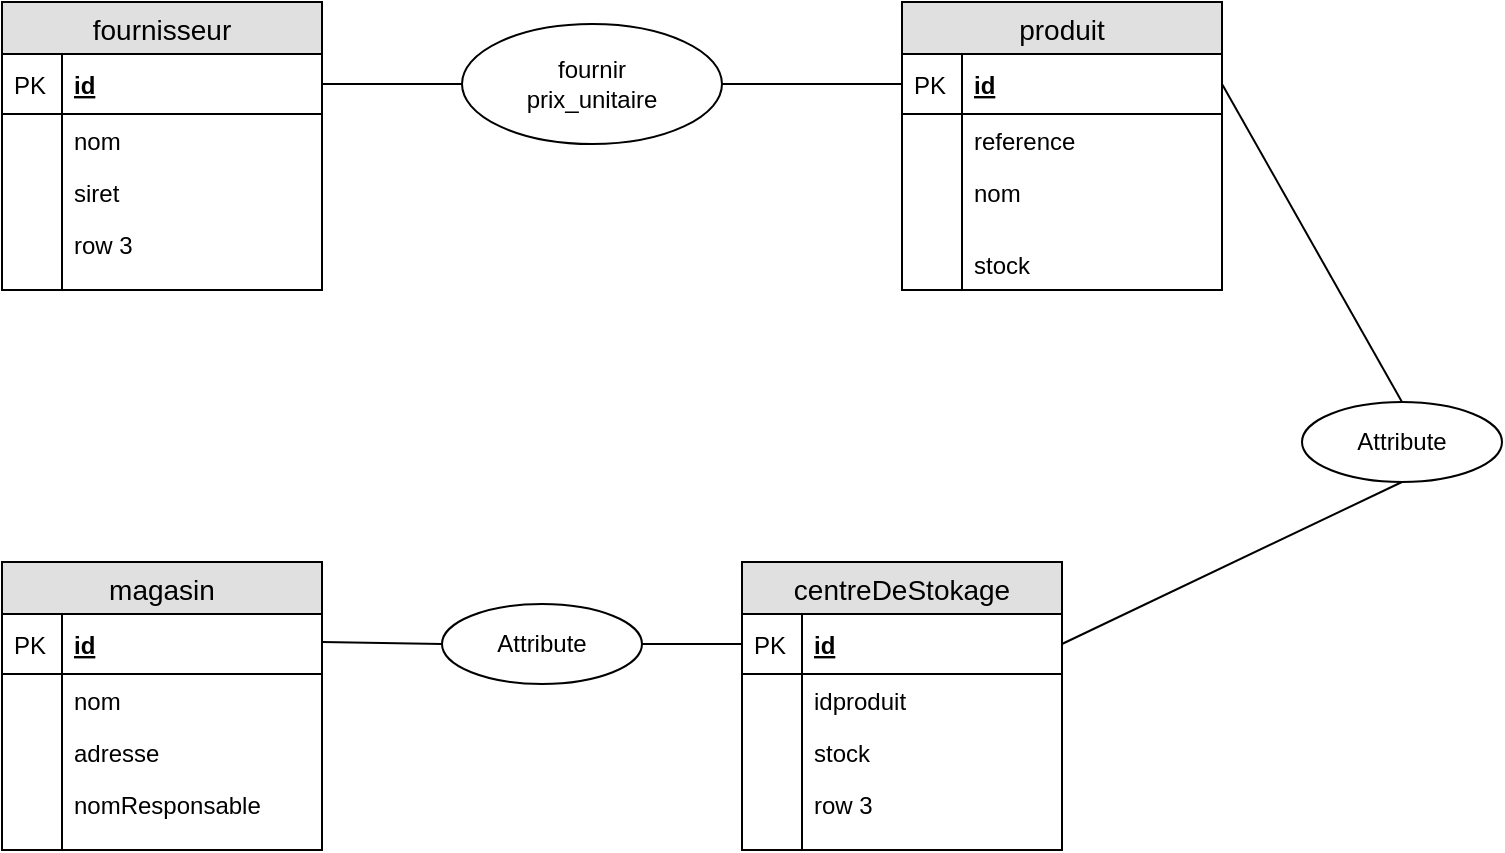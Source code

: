 <mxfile version="12.7.0" type="device"><diagram id="_4z7GaGOlYyrBBaOfx6B" name="Page-1"><mxGraphModel dx="717" dy="531" grid="1" gridSize="10" guides="1" tooltips="1" connect="1" arrows="1" fold="1" page="1" pageScale="1" pageWidth="827" pageHeight="1169" math="0" shadow="0"><root><mxCell id="0"/><mxCell id="1" parent="0"/><mxCell id="HgdYJtKReO6rTuGKUyzu-17" value="produit" style="swimlane;fontStyle=0;childLayout=stackLayout;horizontal=1;startSize=26;fillColor=#e0e0e0;horizontalStack=0;resizeParent=1;resizeParentMax=0;resizeLast=0;collapsible=1;marginBottom=0;swimlaneFillColor=#ffffff;align=center;fontSize=14;" vertex="1" parent="1"><mxGeometry x="490" y="40" width="160" height="144" as="geometry"/></mxCell><mxCell id="HgdYJtKReO6rTuGKUyzu-18" value="id" style="shape=partialRectangle;top=0;left=0;right=0;bottom=1;align=left;verticalAlign=middle;fillColor=none;spacingLeft=34;spacingRight=4;overflow=hidden;rotatable=0;points=[[0,0.5],[1,0.5]];portConstraint=eastwest;dropTarget=0;fontStyle=5;fontSize=12;" vertex="1" parent="HgdYJtKReO6rTuGKUyzu-17"><mxGeometry y="26" width="160" height="30" as="geometry"/></mxCell><mxCell id="HgdYJtKReO6rTuGKUyzu-19" value="PK" style="shape=partialRectangle;top=0;left=0;bottom=0;fillColor=none;align=left;verticalAlign=middle;spacingLeft=4;spacingRight=4;overflow=hidden;rotatable=0;points=[];portConstraint=eastwest;part=1;fontSize=12;" vertex="1" connectable="0" parent="HgdYJtKReO6rTuGKUyzu-18"><mxGeometry width="30" height="30" as="geometry"/></mxCell><mxCell id="HgdYJtKReO6rTuGKUyzu-20" value="reference" style="shape=partialRectangle;top=0;left=0;right=0;bottom=0;align=left;verticalAlign=top;fillColor=none;spacingLeft=34;spacingRight=4;overflow=hidden;rotatable=0;points=[[0,0.5],[1,0.5]];portConstraint=eastwest;dropTarget=0;fontSize=12;" vertex="1" parent="HgdYJtKReO6rTuGKUyzu-17"><mxGeometry y="56" width="160" height="26" as="geometry"/></mxCell><mxCell id="HgdYJtKReO6rTuGKUyzu-21" value="" style="shape=partialRectangle;top=0;left=0;bottom=0;fillColor=none;align=left;verticalAlign=top;spacingLeft=4;spacingRight=4;overflow=hidden;rotatable=0;points=[];portConstraint=eastwest;part=1;fontSize=12;" vertex="1" connectable="0" parent="HgdYJtKReO6rTuGKUyzu-20"><mxGeometry width="30" height="26" as="geometry"/></mxCell><mxCell id="HgdYJtKReO6rTuGKUyzu-22" value="nom" style="shape=partialRectangle;top=0;left=0;right=0;bottom=0;align=left;verticalAlign=top;fillColor=none;spacingLeft=34;spacingRight=4;overflow=hidden;rotatable=0;points=[[0,0.5],[1,0.5]];portConstraint=eastwest;dropTarget=0;fontSize=12;" vertex="1" parent="HgdYJtKReO6rTuGKUyzu-17"><mxGeometry y="82" width="160" height="26" as="geometry"/></mxCell><mxCell id="HgdYJtKReO6rTuGKUyzu-23" value="" style="shape=partialRectangle;top=0;left=0;bottom=0;fillColor=none;align=left;verticalAlign=top;spacingLeft=4;spacingRight=4;overflow=hidden;rotatable=0;points=[];portConstraint=eastwest;part=1;fontSize=12;" vertex="1" connectable="0" parent="HgdYJtKReO6rTuGKUyzu-22"><mxGeometry width="30" height="26" as="geometry"/></mxCell><mxCell id="HgdYJtKReO6rTuGKUyzu-26" value="" style="shape=partialRectangle;top=0;left=0;right=0;bottom=0;align=left;verticalAlign=top;fillColor=none;spacingLeft=34;spacingRight=4;overflow=hidden;rotatable=0;points=[[0,0.5],[1,0.5]];portConstraint=eastwest;dropTarget=0;fontSize=12;" vertex="1" parent="HgdYJtKReO6rTuGKUyzu-17"><mxGeometry y="108" width="160" height="10" as="geometry"/></mxCell><mxCell id="HgdYJtKReO6rTuGKUyzu-27" value="" style="shape=partialRectangle;top=0;left=0;bottom=0;fillColor=none;align=left;verticalAlign=top;spacingLeft=4;spacingRight=4;overflow=hidden;rotatable=0;points=[];portConstraint=eastwest;part=1;fontSize=12;" vertex="1" connectable="0" parent="HgdYJtKReO6rTuGKUyzu-26"><mxGeometry width="30" height="10" as="geometry"/></mxCell><mxCell id="HgdYJtKReO6rTuGKUyzu-39" value="stock" style="shape=partialRectangle;top=0;left=0;right=0;bottom=0;align=left;verticalAlign=top;fillColor=none;spacingLeft=34;spacingRight=4;overflow=hidden;rotatable=0;points=[[0,0.5],[1,0.5]];portConstraint=eastwest;dropTarget=0;fontSize=12;" vertex="1" parent="HgdYJtKReO6rTuGKUyzu-17"><mxGeometry y="118" width="160" height="26" as="geometry"/></mxCell><mxCell id="HgdYJtKReO6rTuGKUyzu-40" value="" style="shape=partialRectangle;top=0;left=0;bottom=0;fillColor=none;align=left;verticalAlign=top;spacingLeft=4;spacingRight=4;overflow=hidden;rotatable=0;points=[];portConstraint=eastwest;part=1;fontSize=12;" vertex="1" connectable="0" parent="HgdYJtKReO6rTuGKUyzu-39"><mxGeometry width="30" height="26" as="geometry"/></mxCell><mxCell id="HgdYJtKReO6rTuGKUyzu-28" value="fournisseur" style="swimlane;fontStyle=0;childLayout=stackLayout;horizontal=1;startSize=26;fillColor=#e0e0e0;horizontalStack=0;resizeParent=1;resizeParentMax=0;resizeLast=0;collapsible=1;marginBottom=0;swimlaneFillColor=#ffffff;align=center;fontSize=14;" vertex="1" parent="1"><mxGeometry x="40" y="40" width="160" height="144" as="geometry"/></mxCell><mxCell id="HgdYJtKReO6rTuGKUyzu-29" value="id" style="shape=partialRectangle;top=0;left=0;right=0;bottom=1;align=left;verticalAlign=middle;fillColor=none;spacingLeft=34;spacingRight=4;overflow=hidden;rotatable=0;points=[[0,0.5],[1,0.5]];portConstraint=eastwest;dropTarget=0;fontStyle=5;fontSize=12;" vertex="1" parent="HgdYJtKReO6rTuGKUyzu-28"><mxGeometry y="26" width="160" height="30" as="geometry"/></mxCell><mxCell id="HgdYJtKReO6rTuGKUyzu-30" value="PK" style="shape=partialRectangle;top=0;left=0;bottom=0;fillColor=none;align=left;verticalAlign=middle;spacingLeft=4;spacingRight=4;overflow=hidden;rotatable=0;points=[];portConstraint=eastwest;part=1;fontSize=12;" vertex="1" connectable="0" parent="HgdYJtKReO6rTuGKUyzu-29"><mxGeometry width="30" height="30" as="geometry"/></mxCell><mxCell id="HgdYJtKReO6rTuGKUyzu-31" value="nom" style="shape=partialRectangle;top=0;left=0;right=0;bottom=0;align=left;verticalAlign=top;fillColor=none;spacingLeft=34;spacingRight=4;overflow=hidden;rotatable=0;points=[[0,0.5],[1,0.5]];portConstraint=eastwest;dropTarget=0;fontSize=12;" vertex="1" parent="HgdYJtKReO6rTuGKUyzu-28"><mxGeometry y="56" width="160" height="26" as="geometry"/></mxCell><mxCell id="HgdYJtKReO6rTuGKUyzu-32" value="" style="shape=partialRectangle;top=0;left=0;bottom=0;fillColor=none;align=left;verticalAlign=top;spacingLeft=4;spacingRight=4;overflow=hidden;rotatable=0;points=[];portConstraint=eastwest;part=1;fontSize=12;" vertex="1" connectable="0" parent="HgdYJtKReO6rTuGKUyzu-31"><mxGeometry width="30" height="26" as="geometry"/></mxCell><mxCell id="HgdYJtKReO6rTuGKUyzu-33" value="siret" style="shape=partialRectangle;top=0;left=0;right=0;bottom=0;align=left;verticalAlign=top;fillColor=none;spacingLeft=34;spacingRight=4;overflow=hidden;rotatable=0;points=[[0,0.5],[1,0.5]];portConstraint=eastwest;dropTarget=0;fontSize=12;" vertex="1" parent="HgdYJtKReO6rTuGKUyzu-28"><mxGeometry y="82" width="160" height="26" as="geometry"/></mxCell><mxCell id="HgdYJtKReO6rTuGKUyzu-34" value="" style="shape=partialRectangle;top=0;left=0;bottom=0;fillColor=none;align=left;verticalAlign=top;spacingLeft=4;spacingRight=4;overflow=hidden;rotatable=0;points=[];portConstraint=eastwest;part=1;fontSize=12;" vertex="1" connectable="0" parent="HgdYJtKReO6rTuGKUyzu-33"><mxGeometry width="30" height="26" as="geometry"/></mxCell><mxCell id="HgdYJtKReO6rTuGKUyzu-35" value="row 3" style="shape=partialRectangle;top=0;left=0;right=0;bottom=0;align=left;verticalAlign=top;fillColor=none;spacingLeft=34;spacingRight=4;overflow=hidden;rotatable=0;points=[[0,0.5],[1,0.5]];portConstraint=eastwest;dropTarget=0;fontSize=12;" vertex="1" parent="HgdYJtKReO6rTuGKUyzu-28"><mxGeometry y="108" width="160" height="26" as="geometry"/></mxCell><mxCell id="HgdYJtKReO6rTuGKUyzu-36" value="" style="shape=partialRectangle;top=0;left=0;bottom=0;fillColor=none;align=left;verticalAlign=top;spacingLeft=4;spacingRight=4;overflow=hidden;rotatable=0;points=[];portConstraint=eastwest;part=1;fontSize=12;" vertex="1" connectable="0" parent="HgdYJtKReO6rTuGKUyzu-35"><mxGeometry width="30" height="26" as="geometry"/></mxCell><mxCell id="HgdYJtKReO6rTuGKUyzu-37" value="" style="shape=partialRectangle;top=0;left=0;right=0;bottom=0;align=left;verticalAlign=top;fillColor=none;spacingLeft=34;spacingRight=4;overflow=hidden;rotatable=0;points=[[0,0.5],[1,0.5]];portConstraint=eastwest;dropTarget=0;fontSize=12;" vertex="1" parent="HgdYJtKReO6rTuGKUyzu-28"><mxGeometry y="134" width="160" height="10" as="geometry"/></mxCell><mxCell id="HgdYJtKReO6rTuGKUyzu-38" value="" style="shape=partialRectangle;top=0;left=0;bottom=0;fillColor=none;align=left;verticalAlign=top;spacingLeft=4;spacingRight=4;overflow=hidden;rotatable=0;points=[];portConstraint=eastwest;part=1;fontSize=12;" vertex="1" connectable="0" parent="HgdYJtKReO6rTuGKUyzu-37"><mxGeometry width="30" height="10" as="geometry"/></mxCell><mxCell id="HgdYJtKReO6rTuGKUyzu-41" value="magasin" style="swimlane;fontStyle=0;childLayout=stackLayout;horizontal=1;startSize=26;fillColor=#e0e0e0;horizontalStack=0;resizeParent=1;resizeParentMax=0;resizeLast=0;collapsible=1;marginBottom=0;swimlaneFillColor=#ffffff;align=center;fontSize=14;" vertex="1" parent="1"><mxGeometry x="40" y="320" width="160" height="144" as="geometry"/></mxCell><mxCell id="HgdYJtKReO6rTuGKUyzu-42" value="id" style="shape=partialRectangle;top=0;left=0;right=0;bottom=1;align=left;verticalAlign=middle;fillColor=none;spacingLeft=34;spacingRight=4;overflow=hidden;rotatable=0;points=[[0,0.5],[1,0.5]];portConstraint=eastwest;dropTarget=0;fontStyle=5;fontSize=12;" vertex="1" parent="HgdYJtKReO6rTuGKUyzu-41"><mxGeometry y="26" width="160" height="30" as="geometry"/></mxCell><mxCell id="HgdYJtKReO6rTuGKUyzu-43" value="PK" style="shape=partialRectangle;top=0;left=0;bottom=0;fillColor=none;align=left;verticalAlign=middle;spacingLeft=4;spacingRight=4;overflow=hidden;rotatable=0;points=[];portConstraint=eastwest;part=1;fontSize=12;" vertex="1" connectable="0" parent="HgdYJtKReO6rTuGKUyzu-42"><mxGeometry width="30" height="30" as="geometry"/></mxCell><mxCell id="HgdYJtKReO6rTuGKUyzu-44" value="nom" style="shape=partialRectangle;top=0;left=0;right=0;bottom=0;align=left;verticalAlign=top;fillColor=none;spacingLeft=34;spacingRight=4;overflow=hidden;rotatable=0;points=[[0,0.5],[1,0.5]];portConstraint=eastwest;dropTarget=0;fontSize=12;" vertex="1" parent="HgdYJtKReO6rTuGKUyzu-41"><mxGeometry y="56" width="160" height="26" as="geometry"/></mxCell><mxCell id="HgdYJtKReO6rTuGKUyzu-45" value="" style="shape=partialRectangle;top=0;left=0;bottom=0;fillColor=none;align=left;verticalAlign=top;spacingLeft=4;spacingRight=4;overflow=hidden;rotatable=0;points=[];portConstraint=eastwest;part=1;fontSize=12;" vertex="1" connectable="0" parent="HgdYJtKReO6rTuGKUyzu-44"><mxGeometry width="30" height="26" as="geometry"/></mxCell><mxCell id="HgdYJtKReO6rTuGKUyzu-46" value="adresse" style="shape=partialRectangle;top=0;left=0;right=0;bottom=0;align=left;verticalAlign=top;fillColor=none;spacingLeft=34;spacingRight=4;overflow=hidden;rotatable=0;points=[[0,0.5],[1,0.5]];portConstraint=eastwest;dropTarget=0;fontSize=12;" vertex="1" parent="HgdYJtKReO6rTuGKUyzu-41"><mxGeometry y="82" width="160" height="26" as="geometry"/></mxCell><mxCell id="HgdYJtKReO6rTuGKUyzu-47" value="" style="shape=partialRectangle;top=0;left=0;bottom=0;fillColor=none;align=left;verticalAlign=top;spacingLeft=4;spacingRight=4;overflow=hidden;rotatable=0;points=[];portConstraint=eastwest;part=1;fontSize=12;" vertex="1" connectable="0" parent="HgdYJtKReO6rTuGKUyzu-46"><mxGeometry width="30" height="26" as="geometry"/></mxCell><mxCell id="HgdYJtKReO6rTuGKUyzu-48" value="nomResponsable" style="shape=partialRectangle;top=0;left=0;right=0;bottom=0;align=left;verticalAlign=top;fillColor=none;spacingLeft=34;spacingRight=4;overflow=hidden;rotatable=0;points=[[0,0.5],[1,0.5]];portConstraint=eastwest;dropTarget=0;fontSize=12;" vertex="1" parent="HgdYJtKReO6rTuGKUyzu-41"><mxGeometry y="108" width="160" height="26" as="geometry"/></mxCell><mxCell id="HgdYJtKReO6rTuGKUyzu-49" value="" style="shape=partialRectangle;top=0;left=0;bottom=0;fillColor=none;align=left;verticalAlign=top;spacingLeft=4;spacingRight=4;overflow=hidden;rotatable=0;points=[];portConstraint=eastwest;part=1;fontSize=12;" vertex="1" connectable="0" parent="HgdYJtKReO6rTuGKUyzu-48"><mxGeometry width="30" height="26" as="geometry"/></mxCell><mxCell id="HgdYJtKReO6rTuGKUyzu-50" value="" style="shape=partialRectangle;top=0;left=0;right=0;bottom=0;align=left;verticalAlign=top;fillColor=none;spacingLeft=34;spacingRight=4;overflow=hidden;rotatable=0;points=[[0,0.5],[1,0.5]];portConstraint=eastwest;dropTarget=0;fontSize=12;" vertex="1" parent="HgdYJtKReO6rTuGKUyzu-41"><mxGeometry y="134" width="160" height="10" as="geometry"/></mxCell><mxCell id="HgdYJtKReO6rTuGKUyzu-51" value="" style="shape=partialRectangle;top=0;left=0;bottom=0;fillColor=none;align=left;verticalAlign=top;spacingLeft=4;spacingRight=4;overflow=hidden;rotatable=0;points=[];portConstraint=eastwest;part=1;fontSize=12;" vertex="1" connectable="0" parent="HgdYJtKReO6rTuGKUyzu-50"><mxGeometry width="30" height="10" as="geometry"/></mxCell><mxCell id="HgdYJtKReO6rTuGKUyzu-52" value="centreDeStokage" style="swimlane;fontStyle=0;childLayout=stackLayout;horizontal=1;startSize=26;fillColor=#e0e0e0;horizontalStack=0;resizeParent=1;resizeParentMax=0;resizeLast=0;collapsible=1;marginBottom=0;swimlaneFillColor=#ffffff;align=center;fontSize=14;" vertex="1" parent="1"><mxGeometry x="410" y="320" width="160" height="144" as="geometry"/></mxCell><mxCell id="HgdYJtKReO6rTuGKUyzu-53" value="id" style="shape=partialRectangle;top=0;left=0;right=0;bottom=1;align=left;verticalAlign=middle;fillColor=none;spacingLeft=34;spacingRight=4;overflow=hidden;rotatable=0;points=[[0,0.5],[1,0.5]];portConstraint=eastwest;dropTarget=0;fontStyle=5;fontSize=12;" vertex="1" parent="HgdYJtKReO6rTuGKUyzu-52"><mxGeometry y="26" width="160" height="30" as="geometry"/></mxCell><mxCell id="HgdYJtKReO6rTuGKUyzu-54" value="PK" style="shape=partialRectangle;top=0;left=0;bottom=0;fillColor=none;align=left;verticalAlign=middle;spacingLeft=4;spacingRight=4;overflow=hidden;rotatable=0;points=[];portConstraint=eastwest;part=1;fontSize=12;" vertex="1" connectable="0" parent="HgdYJtKReO6rTuGKUyzu-53"><mxGeometry width="30" height="30" as="geometry"/></mxCell><mxCell id="HgdYJtKReO6rTuGKUyzu-55" value="idproduit" style="shape=partialRectangle;top=0;left=0;right=0;bottom=0;align=left;verticalAlign=top;fillColor=none;spacingLeft=34;spacingRight=4;overflow=hidden;rotatable=0;points=[[0,0.5],[1,0.5]];portConstraint=eastwest;dropTarget=0;fontSize=12;" vertex="1" parent="HgdYJtKReO6rTuGKUyzu-52"><mxGeometry y="56" width="160" height="26" as="geometry"/></mxCell><mxCell id="HgdYJtKReO6rTuGKUyzu-56" value="" style="shape=partialRectangle;top=0;left=0;bottom=0;fillColor=none;align=left;verticalAlign=top;spacingLeft=4;spacingRight=4;overflow=hidden;rotatable=0;points=[];portConstraint=eastwest;part=1;fontSize=12;" vertex="1" connectable="0" parent="HgdYJtKReO6rTuGKUyzu-55"><mxGeometry width="30" height="26" as="geometry"/></mxCell><mxCell id="HgdYJtKReO6rTuGKUyzu-57" value="stock" style="shape=partialRectangle;top=0;left=0;right=0;bottom=0;align=left;verticalAlign=top;fillColor=none;spacingLeft=34;spacingRight=4;overflow=hidden;rotatable=0;points=[[0,0.5],[1,0.5]];portConstraint=eastwest;dropTarget=0;fontSize=12;" vertex="1" parent="HgdYJtKReO6rTuGKUyzu-52"><mxGeometry y="82" width="160" height="26" as="geometry"/></mxCell><mxCell id="HgdYJtKReO6rTuGKUyzu-58" value="" style="shape=partialRectangle;top=0;left=0;bottom=0;fillColor=none;align=left;verticalAlign=top;spacingLeft=4;spacingRight=4;overflow=hidden;rotatable=0;points=[];portConstraint=eastwest;part=1;fontSize=12;" vertex="1" connectable="0" parent="HgdYJtKReO6rTuGKUyzu-57"><mxGeometry width="30" height="26" as="geometry"/></mxCell><mxCell id="HgdYJtKReO6rTuGKUyzu-59" value="row 3" style="shape=partialRectangle;top=0;left=0;right=0;bottom=0;align=left;verticalAlign=top;fillColor=none;spacingLeft=34;spacingRight=4;overflow=hidden;rotatable=0;points=[[0,0.5],[1,0.5]];portConstraint=eastwest;dropTarget=0;fontSize=12;" vertex="1" parent="HgdYJtKReO6rTuGKUyzu-52"><mxGeometry y="108" width="160" height="26" as="geometry"/></mxCell><mxCell id="HgdYJtKReO6rTuGKUyzu-60" value="" style="shape=partialRectangle;top=0;left=0;bottom=0;fillColor=none;align=left;verticalAlign=top;spacingLeft=4;spacingRight=4;overflow=hidden;rotatable=0;points=[];portConstraint=eastwest;part=1;fontSize=12;" vertex="1" connectable="0" parent="HgdYJtKReO6rTuGKUyzu-59"><mxGeometry width="30" height="26" as="geometry"/></mxCell><mxCell id="HgdYJtKReO6rTuGKUyzu-61" value="" style="shape=partialRectangle;top=0;left=0;right=0;bottom=0;align=left;verticalAlign=top;fillColor=none;spacingLeft=34;spacingRight=4;overflow=hidden;rotatable=0;points=[[0,0.5],[1,0.5]];portConstraint=eastwest;dropTarget=0;fontSize=12;" vertex="1" parent="HgdYJtKReO6rTuGKUyzu-52"><mxGeometry y="134" width="160" height="10" as="geometry"/></mxCell><mxCell id="HgdYJtKReO6rTuGKUyzu-62" value="" style="shape=partialRectangle;top=0;left=0;bottom=0;fillColor=none;align=left;verticalAlign=top;spacingLeft=4;spacingRight=4;overflow=hidden;rotatable=0;points=[];portConstraint=eastwest;part=1;fontSize=12;" vertex="1" connectable="0" parent="HgdYJtKReO6rTuGKUyzu-61"><mxGeometry width="30" height="10" as="geometry"/></mxCell><mxCell id="HgdYJtKReO6rTuGKUyzu-64" value="fournir&lt;br&gt;prix_unitaire" style="ellipse;whiteSpace=wrap;html=1;align=center;" vertex="1" parent="1"><mxGeometry x="270" y="51" width="130" height="60" as="geometry"/></mxCell><mxCell id="HgdYJtKReO6rTuGKUyzu-65" value="Attribute" style="ellipse;whiteSpace=wrap;html=1;align=center;" vertex="1" parent="1"><mxGeometry x="690" y="240" width="100" height="40" as="geometry"/></mxCell><mxCell id="HgdYJtKReO6rTuGKUyzu-66" value="Attribute" style="ellipse;whiteSpace=wrap;html=1;align=center;" vertex="1" parent="1"><mxGeometry x="260" y="341" width="100" height="40" as="geometry"/></mxCell><mxCell id="HgdYJtKReO6rTuGKUyzu-67" value="" style="endArrow=none;html=1;rounded=0;exitX=1;exitY=0.5;exitDx=0;exitDy=0;entryX=0;entryY=0.5;entryDx=0;entryDy=0;" edge="1" parent="1" source="HgdYJtKReO6rTuGKUyzu-29" target="HgdYJtKReO6rTuGKUyzu-64"><mxGeometry relative="1" as="geometry"><mxPoint x="40" y="490" as="sourcePoint"/><mxPoint x="200" y="490" as="targetPoint"/></mxGeometry></mxCell><mxCell id="HgdYJtKReO6rTuGKUyzu-68" value="" style="endArrow=none;html=1;rounded=0;entryX=0;entryY=0.5;entryDx=0;entryDy=0;exitX=1;exitY=0.5;exitDx=0;exitDy=0;" edge="1" parent="1" source="HgdYJtKReO6rTuGKUyzu-64" target="HgdYJtKReO6rTuGKUyzu-18"><mxGeometry relative="1" as="geometry"><mxPoint x="333" y="100" as="sourcePoint"/><mxPoint x="493" y="100" as="targetPoint"/></mxGeometry></mxCell><mxCell id="HgdYJtKReO6rTuGKUyzu-71" value="" style="endArrow=none;html=1;rounded=0;entryX=0;entryY=0.5;entryDx=0;entryDy=0;" edge="1" parent="1" target="HgdYJtKReO6rTuGKUyzu-66"><mxGeometry relative="1" as="geometry"><mxPoint x="200" y="360" as="sourcePoint"/><mxPoint x="360" y="362" as="targetPoint"/></mxGeometry></mxCell><mxCell id="HgdYJtKReO6rTuGKUyzu-72" value="" style="endArrow=none;html=1;rounded=0;entryX=0;entryY=0.5;entryDx=0;entryDy=0;exitX=1;exitY=0.5;exitDx=0;exitDy=0;" edge="1" parent="1" source="HgdYJtKReO6rTuGKUyzu-66" target="HgdYJtKReO6rTuGKUyzu-53"><mxGeometry relative="1" as="geometry"><mxPoint x="360" y="380" as="sourcePoint"/><mxPoint x="480" y="380" as="targetPoint"/></mxGeometry></mxCell><mxCell id="HgdYJtKReO6rTuGKUyzu-73" value="" style="endArrow=none;html=1;rounded=0;entryX=0.5;entryY=1;entryDx=0;entryDy=0;exitX=1;exitY=0.5;exitDx=0;exitDy=0;" edge="1" parent="1" source="HgdYJtKReO6rTuGKUyzu-53" target="HgdYJtKReO6rTuGKUyzu-65"><mxGeometry relative="1" as="geometry"><mxPoint x="40" y="490" as="sourcePoint"/><mxPoint x="200" y="490" as="targetPoint"/></mxGeometry></mxCell><mxCell id="HgdYJtKReO6rTuGKUyzu-74" value="" style="endArrow=none;html=1;rounded=0;entryX=0.5;entryY=0;entryDx=0;entryDy=0;exitX=1;exitY=0.5;exitDx=0;exitDy=0;" edge="1" parent="1" source="HgdYJtKReO6rTuGKUyzu-18" target="HgdYJtKReO6rTuGKUyzu-65"><mxGeometry relative="1" as="geometry"><mxPoint x="40" y="490" as="sourcePoint"/><mxPoint x="200" y="490" as="targetPoint"/></mxGeometry></mxCell></root></mxGraphModel></diagram></mxfile>